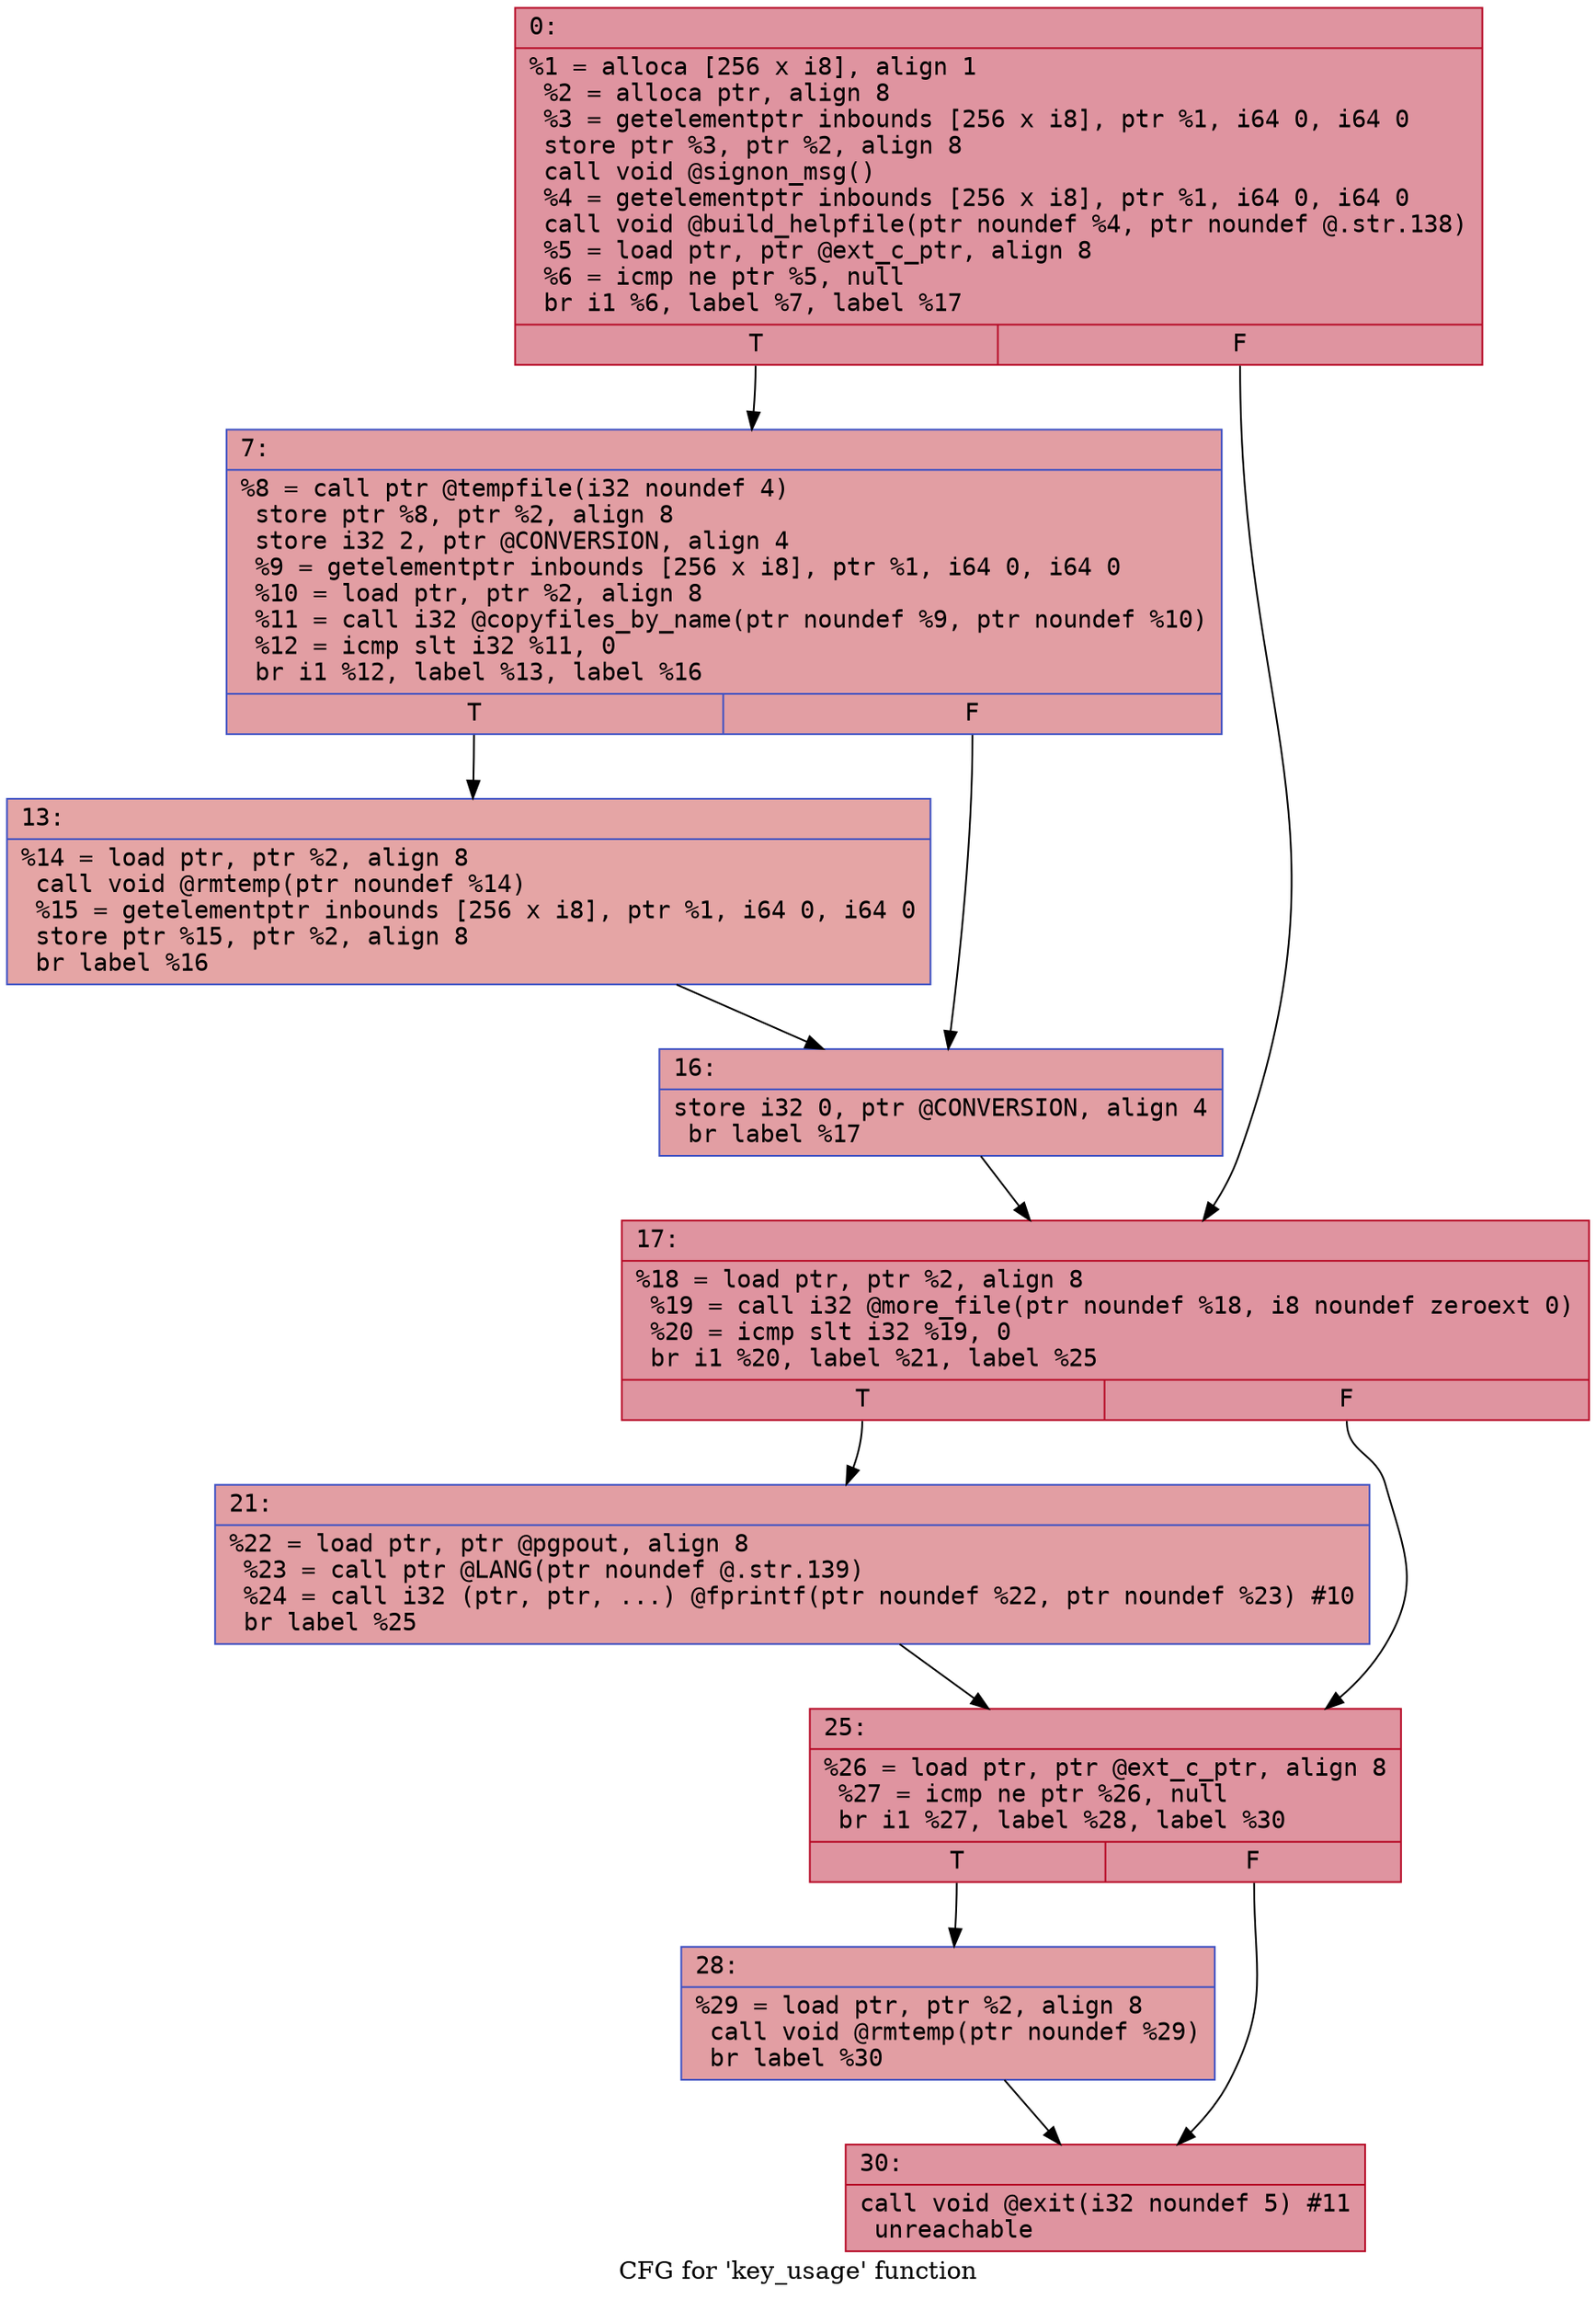 digraph "CFG for 'key_usage' function" {
	label="CFG for 'key_usage' function";

	Node0x6000007ae490 [shape=record,color="#b70d28ff", style=filled, fillcolor="#b70d2870" fontname="Courier",label="{0:\l|  %1 = alloca [256 x i8], align 1\l  %2 = alloca ptr, align 8\l  %3 = getelementptr inbounds [256 x i8], ptr %1, i64 0, i64 0\l  store ptr %3, ptr %2, align 8\l  call void @signon_msg()\l  %4 = getelementptr inbounds [256 x i8], ptr %1, i64 0, i64 0\l  call void @build_helpfile(ptr noundef %4, ptr noundef @.str.138)\l  %5 = load ptr, ptr @ext_c_ptr, align 8\l  %6 = icmp ne ptr %5, null\l  br i1 %6, label %7, label %17\l|{<s0>T|<s1>F}}"];
	Node0x6000007ae490:s0 -> Node0x6000007ae4e0[tooltip="0 -> 7\nProbability 50.00%" ];
	Node0x6000007ae490:s1 -> Node0x6000007ae5d0[tooltip="0 -> 17\nProbability 50.00%" ];
	Node0x6000007ae4e0 [shape=record,color="#3d50c3ff", style=filled, fillcolor="#be242e70" fontname="Courier",label="{7:\l|  %8 = call ptr @tempfile(i32 noundef 4)\l  store ptr %8, ptr %2, align 8\l  store i32 2, ptr @CONVERSION, align 4\l  %9 = getelementptr inbounds [256 x i8], ptr %1, i64 0, i64 0\l  %10 = load ptr, ptr %2, align 8\l  %11 = call i32 @copyfiles_by_name(ptr noundef %9, ptr noundef %10)\l  %12 = icmp slt i32 %11, 0\l  br i1 %12, label %13, label %16\l|{<s0>T|<s1>F}}"];
	Node0x6000007ae4e0:s0 -> Node0x6000007ae530[tooltip="7 -> 13\nProbability 50.00%" ];
	Node0x6000007ae4e0:s1 -> Node0x6000007ae580[tooltip="7 -> 16\nProbability 50.00%" ];
	Node0x6000007ae530 [shape=record,color="#3d50c3ff", style=filled, fillcolor="#c5333470" fontname="Courier",label="{13:\l|  %14 = load ptr, ptr %2, align 8\l  call void @rmtemp(ptr noundef %14)\l  %15 = getelementptr inbounds [256 x i8], ptr %1, i64 0, i64 0\l  store ptr %15, ptr %2, align 8\l  br label %16\l}"];
	Node0x6000007ae530 -> Node0x6000007ae580[tooltip="13 -> 16\nProbability 100.00%" ];
	Node0x6000007ae580 [shape=record,color="#3d50c3ff", style=filled, fillcolor="#be242e70" fontname="Courier",label="{16:\l|  store i32 0, ptr @CONVERSION, align 4\l  br label %17\l}"];
	Node0x6000007ae580 -> Node0x6000007ae5d0[tooltip="16 -> 17\nProbability 100.00%" ];
	Node0x6000007ae5d0 [shape=record,color="#b70d28ff", style=filled, fillcolor="#b70d2870" fontname="Courier",label="{17:\l|  %18 = load ptr, ptr %2, align 8\l  %19 = call i32 @more_file(ptr noundef %18, i8 noundef zeroext 0)\l  %20 = icmp slt i32 %19, 0\l  br i1 %20, label %21, label %25\l|{<s0>T|<s1>F}}"];
	Node0x6000007ae5d0:s0 -> Node0x6000007ae620[tooltip="17 -> 21\nProbability 50.00%" ];
	Node0x6000007ae5d0:s1 -> Node0x6000007ae670[tooltip="17 -> 25\nProbability 50.00%" ];
	Node0x6000007ae620 [shape=record,color="#3d50c3ff", style=filled, fillcolor="#be242e70" fontname="Courier",label="{21:\l|  %22 = load ptr, ptr @pgpout, align 8\l  %23 = call ptr @LANG(ptr noundef @.str.139)\l  %24 = call i32 (ptr, ptr, ...) @fprintf(ptr noundef %22, ptr noundef %23) #10\l  br label %25\l}"];
	Node0x6000007ae620 -> Node0x6000007ae670[tooltip="21 -> 25\nProbability 100.00%" ];
	Node0x6000007ae670 [shape=record,color="#b70d28ff", style=filled, fillcolor="#b70d2870" fontname="Courier",label="{25:\l|  %26 = load ptr, ptr @ext_c_ptr, align 8\l  %27 = icmp ne ptr %26, null\l  br i1 %27, label %28, label %30\l|{<s0>T|<s1>F}}"];
	Node0x6000007ae670:s0 -> Node0x6000007ae6c0[tooltip="25 -> 28\nProbability 50.00%" ];
	Node0x6000007ae670:s1 -> Node0x6000007ae710[tooltip="25 -> 30\nProbability 50.00%" ];
	Node0x6000007ae6c0 [shape=record,color="#3d50c3ff", style=filled, fillcolor="#be242e70" fontname="Courier",label="{28:\l|  %29 = load ptr, ptr %2, align 8\l  call void @rmtemp(ptr noundef %29)\l  br label %30\l}"];
	Node0x6000007ae6c0 -> Node0x6000007ae710[tooltip="28 -> 30\nProbability 100.00%" ];
	Node0x6000007ae710 [shape=record,color="#b70d28ff", style=filled, fillcolor="#b70d2870" fontname="Courier",label="{30:\l|  call void @exit(i32 noundef 5) #11\l  unreachable\l}"];
}
